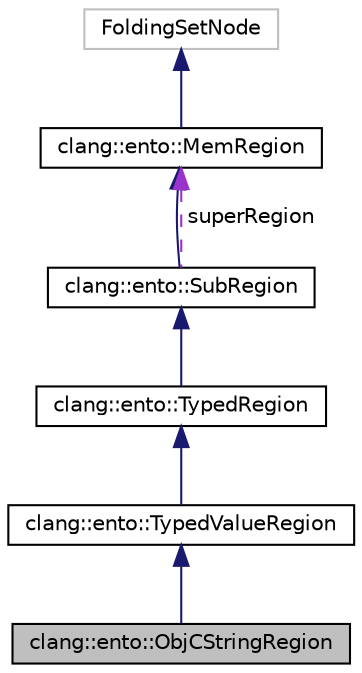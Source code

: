 digraph "clang::ento::ObjCStringRegion"
{
 // LATEX_PDF_SIZE
  bgcolor="transparent";
  edge [fontname="Helvetica",fontsize="10",labelfontname="Helvetica",labelfontsize="10"];
  node [fontname="Helvetica",fontsize="10",shape=record];
  Node1 [label="clang::ento::ObjCStringRegion",height=0.2,width=0.4,color="black", fillcolor="grey75", style="filled", fontcolor="black",tooltip="The region associated with an ObjCStringLiteral."];
  Node2 -> Node1 [dir="back",color="midnightblue",fontsize="10",style="solid",fontname="Helvetica"];
  Node2 [label="clang::ento::TypedValueRegion",height=0.2,width=0.4,color="black",URL="$classclang_1_1ento_1_1TypedValueRegion.html",tooltip="TypedValueRegion - An abstract class representing regions having a typed value."];
  Node3 -> Node2 [dir="back",color="midnightblue",fontsize="10",style="solid",fontname="Helvetica"];
  Node3 [label="clang::ento::TypedRegion",height=0.2,width=0.4,color="black",URL="$classclang_1_1ento_1_1TypedRegion.html",tooltip="TypedRegion - An abstract class representing regions that are typed."];
  Node4 -> Node3 [dir="back",color="midnightblue",fontsize="10",style="solid",fontname="Helvetica"];
  Node4 [label="clang::ento::SubRegion",height=0.2,width=0.4,color="black",URL="$classclang_1_1ento_1_1SubRegion.html",tooltip="SubRegion - A region that subsets another larger region."];
  Node5 -> Node4 [dir="back",color="midnightblue",fontsize="10",style="solid",fontname="Helvetica"];
  Node5 [label="clang::ento::MemRegion",height=0.2,width=0.4,color="black",URL="$classclang_1_1ento_1_1MemRegion.html",tooltip="MemRegion - The root abstract class for all memory regions."];
  Node6 -> Node5 [dir="back",color="midnightblue",fontsize="10",style="solid",fontname="Helvetica"];
  Node6 [label="FoldingSetNode",height=0.2,width=0.4,color="grey75",tooltip=" "];
  Node5 -> Node4 [dir="back",color="darkorchid3",fontsize="10",style="dashed",label=" superRegion" ,fontname="Helvetica"];
}
